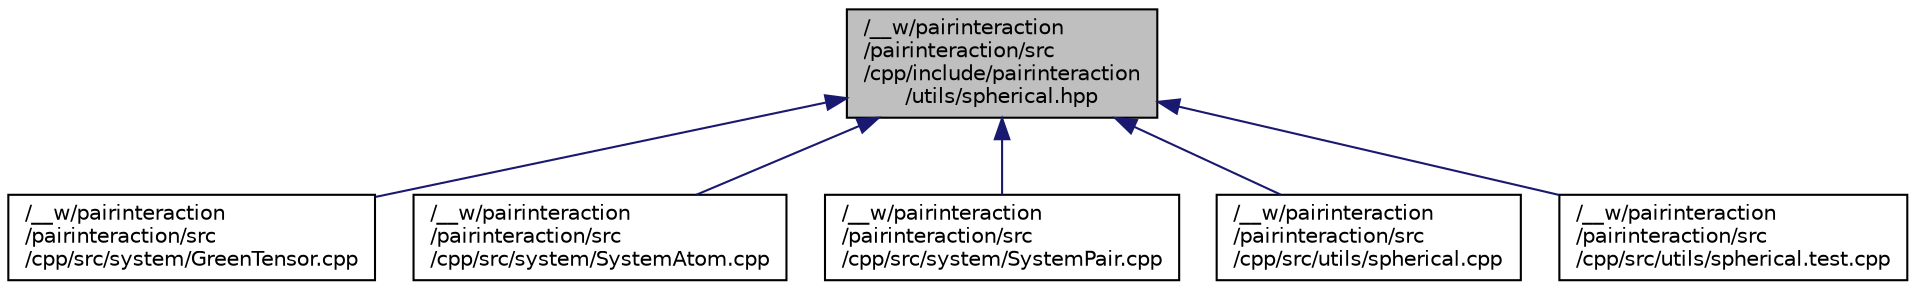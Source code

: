 digraph "/__w/pairinteraction/pairinteraction/src/cpp/include/pairinteraction/utils/spherical.hpp"
{
 // INTERACTIVE_SVG=YES
 // LATEX_PDF_SIZE
  bgcolor="transparent";
  edge [fontname="Helvetica",fontsize="10",labelfontname="Helvetica",labelfontsize="10"];
  node [fontname="Helvetica",fontsize="10",shape=record];
  Node1 [label="/__w/pairinteraction\l/pairinteraction/src\l/cpp/include/pairinteraction\l/utils/spherical.hpp",height=0.2,width=0.4,color="black", fillcolor="grey75", style="filled", fontcolor="black",tooltip=" "];
  Node1 -> Node2 [dir="back",color="midnightblue",fontsize="10",style="solid",fontname="Helvetica"];
  Node2 [label="/__w/pairinteraction\l/pairinteraction/src\l/cpp/src/system/GreenTensor.cpp",height=0.2,width=0.4,color="black",URL="$GreenTensor_8cpp.html",tooltip=" "];
  Node1 -> Node3 [dir="back",color="midnightblue",fontsize="10",style="solid",fontname="Helvetica"];
  Node3 [label="/__w/pairinteraction\l/pairinteraction/src\l/cpp/src/system/SystemAtom.cpp",height=0.2,width=0.4,color="black",URL="$SystemAtom_8cpp.html",tooltip=" "];
  Node1 -> Node4 [dir="back",color="midnightblue",fontsize="10",style="solid",fontname="Helvetica"];
  Node4 [label="/__w/pairinteraction\l/pairinteraction/src\l/cpp/src/system/SystemPair.cpp",height=0.2,width=0.4,color="black",URL="$SystemPair_8cpp.html",tooltip=" "];
  Node1 -> Node5 [dir="back",color="midnightblue",fontsize="10",style="solid",fontname="Helvetica"];
  Node5 [label="/__w/pairinteraction\l/pairinteraction/src\l/cpp/src/utils/spherical.cpp",height=0.2,width=0.4,color="black",URL="$spherical_8cpp.html",tooltip=" "];
  Node1 -> Node6 [dir="back",color="midnightblue",fontsize="10",style="solid",fontname="Helvetica"];
  Node6 [label="/__w/pairinteraction\l/pairinteraction/src\l/cpp/src/utils/spherical.test.cpp",height=0.2,width=0.4,color="black",URL="$spherical_8test_8cpp.html",tooltip=" "];
}
